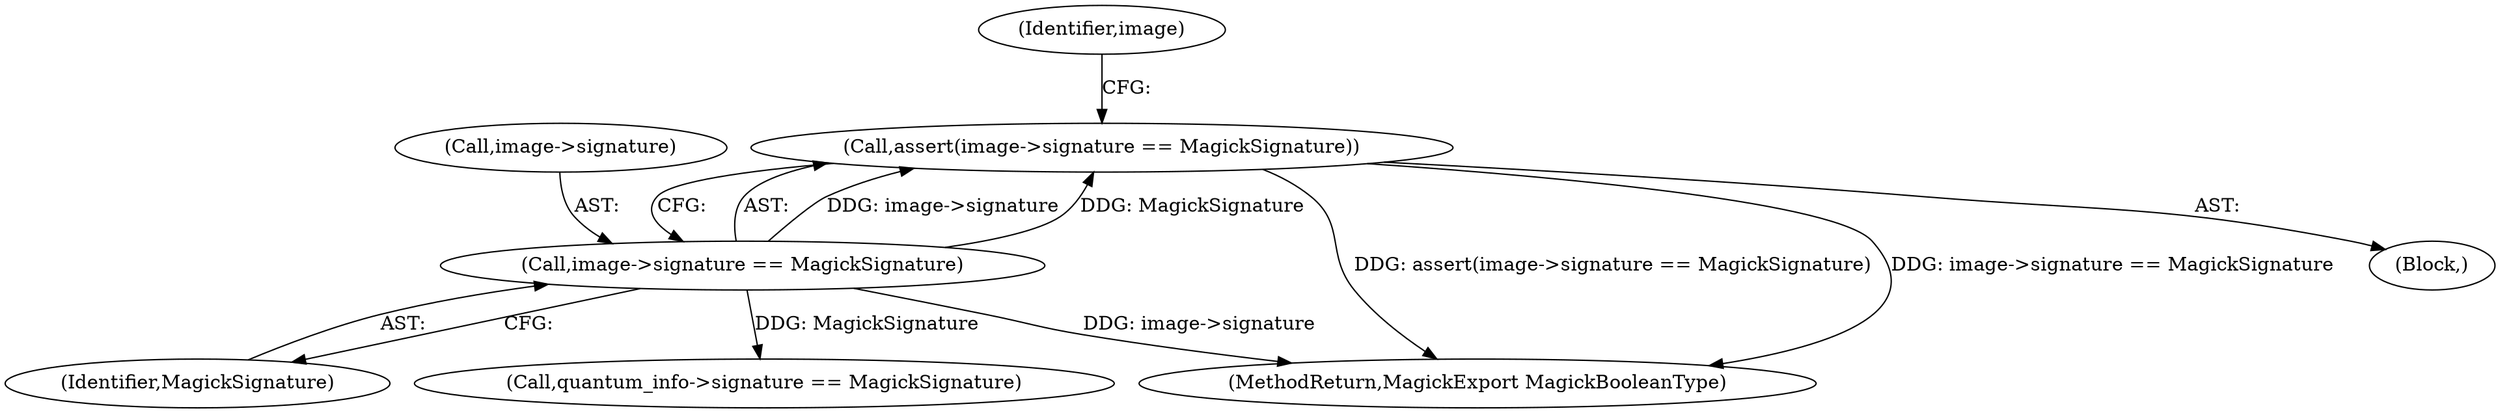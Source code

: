 digraph "0_ImageMagick_b5ed738f8060266bf4ae521f7e3ed145aa4498a3@API" {
"1000114" [label="(Call,assert(image->signature == MagickSignature))"];
"1000115" [label="(Call,image->signature == MagickSignature)"];
"1000142" [label="(Call,quantum_info->signature == MagickSignature)"];
"1000105" [label="(Block,)"];
"1000234" [label="(MethodReturn,MagickExport MagickBooleanType)"];
"1000119" [label="(Identifier,MagickSignature)"];
"1000123" [label="(Identifier,image)"];
"1000116" [label="(Call,image->signature)"];
"1000114" [label="(Call,assert(image->signature == MagickSignature))"];
"1000115" [label="(Call,image->signature == MagickSignature)"];
"1000114" -> "1000105"  [label="AST: "];
"1000114" -> "1000115"  [label="CFG: "];
"1000115" -> "1000114"  [label="AST: "];
"1000123" -> "1000114"  [label="CFG: "];
"1000114" -> "1000234"  [label="DDG: assert(image->signature == MagickSignature)"];
"1000114" -> "1000234"  [label="DDG: image->signature == MagickSignature"];
"1000115" -> "1000114"  [label="DDG: image->signature"];
"1000115" -> "1000114"  [label="DDG: MagickSignature"];
"1000115" -> "1000119"  [label="CFG: "];
"1000116" -> "1000115"  [label="AST: "];
"1000119" -> "1000115"  [label="AST: "];
"1000115" -> "1000234"  [label="DDG: image->signature"];
"1000115" -> "1000142"  [label="DDG: MagickSignature"];
}
